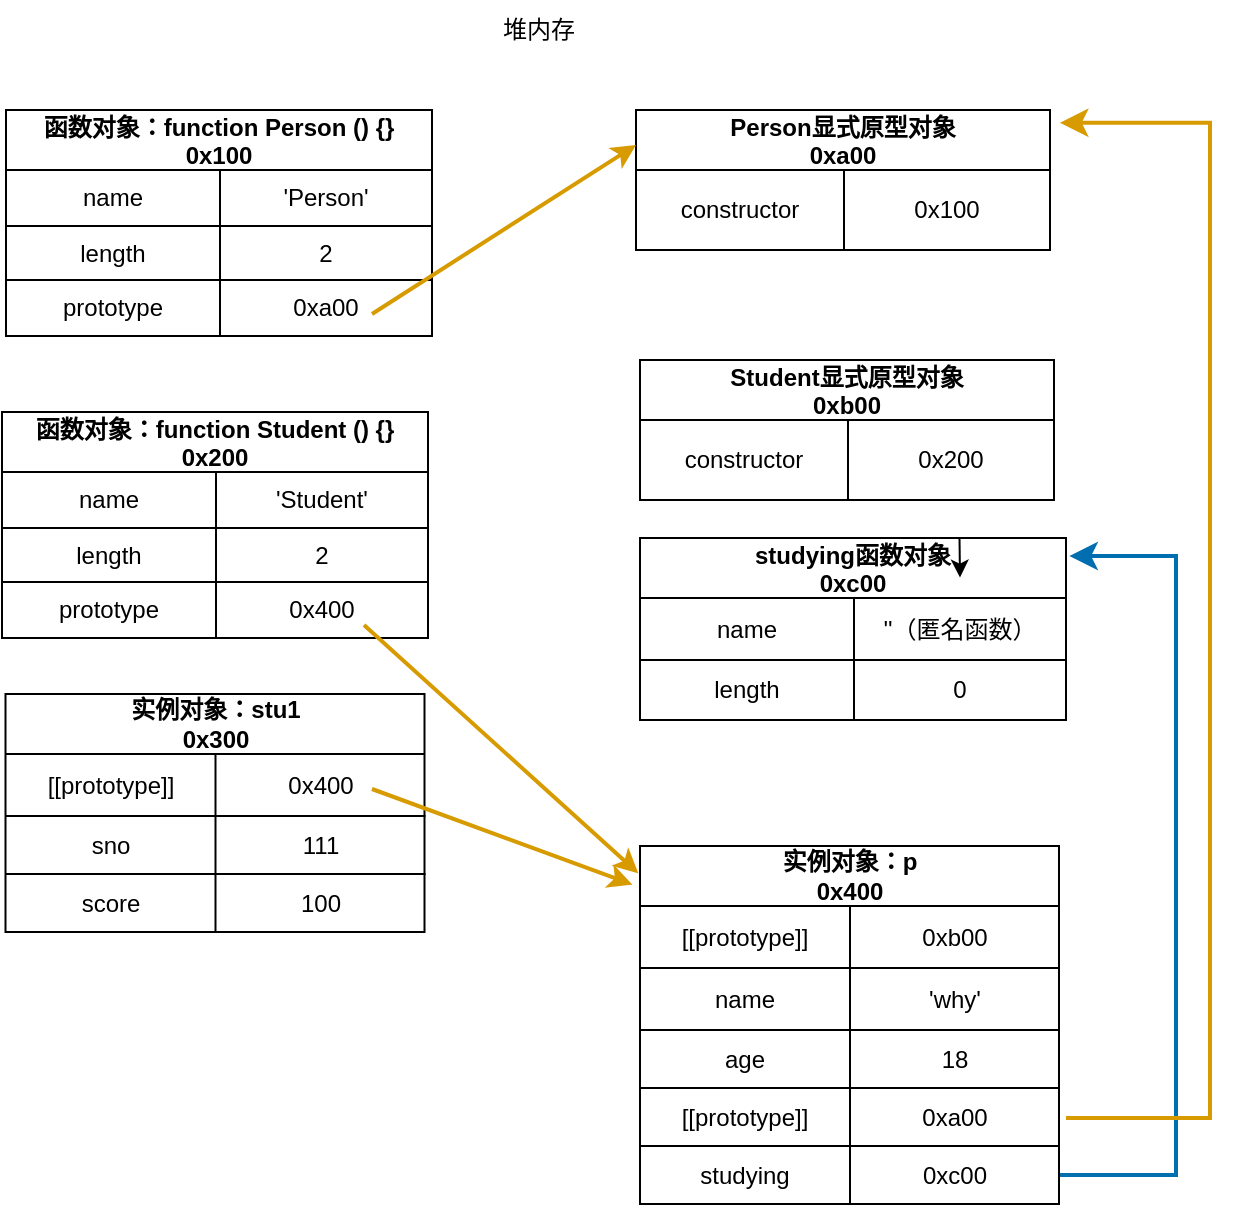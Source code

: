 <mxfile>
    <diagram id="DuiFsDTKwNbwaN0CRd7W" name="第 1 页">
        <mxGraphModel dx="1039" dy="962" grid="0" gridSize="10" guides="1" tooltips="1" connect="1" arrows="1" fold="1" page="0" pageScale="1" pageWidth="1169" pageHeight="1654" background="#ffffff" math="0" shadow="0">
            <root>
                <mxCell id="0"/>
                <mxCell id="1" parent="0"/>
                <mxCell id="2" value="函数对象：function Person () {}&#10;0x100" style="shape=table;startSize=30;container=1;collapsible=0;childLayout=tableLayout;fontStyle=1;align=center;rounded=0;labelBorderColor=none;sketch=0;strokeColor=#000000;fontColor=#000000;fillColor=none;" parent="1" vertex="1">
                    <mxGeometry x="-137" y="11" width="213" height="113" as="geometry"/>
                </mxCell>
                <mxCell id="3" value="" style="shape=tableRow;horizontal=0;startSize=0;swimlaneHead=0;swimlaneBody=0;top=0;left=0;bottom=0;right=0;collapsible=0;dropTarget=0;fillColor=none;points=[[0,0.5],[1,0.5]];portConstraint=eastwest;rounded=0;labelBorderColor=#000000;sketch=0;strokeColor=#000000;fontColor=#000000;" parent="2" vertex="1">
                    <mxGeometry y="30" width="213" height="28" as="geometry"/>
                </mxCell>
                <mxCell id="4" value="name" style="shape=partialRectangle;html=1;whiteSpace=wrap;connectable=0;fillColor=none;top=0;left=0;bottom=0;right=0;overflow=hidden;rounded=0;labelBorderColor=none;sketch=0;strokeColor=default;fontColor=#000000;" parent="3" vertex="1">
                    <mxGeometry width="107" height="28" as="geometry">
                        <mxRectangle width="107" height="28" as="alternateBounds"/>
                    </mxGeometry>
                </mxCell>
                <mxCell id="5" value="'Person'" style="shape=partialRectangle;html=1;whiteSpace=wrap;connectable=0;fillColor=none;top=0;left=0;bottom=0;right=0;overflow=hidden;rounded=0;labelBorderColor=none;sketch=0;strokeColor=#000000;fontColor=#000000;" parent="3" vertex="1">
                    <mxGeometry x="107" width="106" height="28" as="geometry">
                        <mxRectangle width="106" height="28" as="alternateBounds"/>
                    </mxGeometry>
                </mxCell>
                <mxCell id="6" value="" style="shape=tableRow;horizontal=0;startSize=0;swimlaneHead=0;swimlaneBody=0;top=0;left=0;bottom=0;right=0;collapsible=0;dropTarget=0;fillColor=none;points=[[0,0.5],[1,0.5]];portConstraint=eastwest;rounded=0;labelBorderColor=none;sketch=0;strokeColor=#000000;fontColor=#000000;labelBackgroundColor=default;" parent="2" vertex="1">
                    <mxGeometry y="58" width="213" height="27" as="geometry"/>
                </mxCell>
                <mxCell id="7" value="length" style="shape=partialRectangle;html=1;whiteSpace=wrap;connectable=0;fillColor=none;top=0;left=0;bottom=0;right=0;overflow=hidden;rounded=0;labelBorderColor=none;sketch=0;strokeColor=#000000;fontColor=#000000;" parent="6" vertex="1">
                    <mxGeometry width="107" height="27" as="geometry">
                        <mxRectangle width="107" height="27" as="alternateBounds"/>
                    </mxGeometry>
                </mxCell>
                <mxCell id="8" value="2" style="shape=partialRectangle;html=1;whiteSpace=wrap;connectable=0;fillColor=none;top=0;left=0;bottom=0;right=0;overflow=hidden;rounded=0;labelBorderColor=none;sketch=0;strokeColor=#000000;fontColor=#000000;" parent="6" vertex="1">
                    <mxGeometry x="107" width="106" height="27" as="geometry">
                        <mxRectangle width="106" height="27" as="alternateBounds"/>
                    </mxGeometry>
                </mxCell>
                <mxCell id="9" value="" style="shape=tableRow;horizontal=0;startSize=0;swimlaneHead=0;swimlaneBody=0;top=0;left=0;bottom=0;right=0;collapsible=0;dropTarget=0;fillColor=none;points=[[0,0.5],[1,0.5]];portConstraint=eastwest;rounded=0;labelBorderColor=#000000;sketch=0;strokeColor=#000000;fontColor=#000000;" parent="2" vertex="1">
                    <mxGeometry y="85" width="213" height="28" as="geometry"/>
                </mxCell>
                <mxCell id="10" value="prototype" style="shape=partialRectangle;html=1;whiteSpace=wrap;connectable=0;fillColor=none;top=0;left=0;bottom=0;right=0;overflow=hidden;rounded=0;labelBorderColor=none;sketch=0;strokeColor=#000000;fontColor=#000000;" parent="9" vertex="1">
                    <mxGeometry width="107" height="28" as="geometry">
                        <mxRectangle width="107" height="28" as="alternateBounds"/>
                    </mxGeometry>
                </mxCell>
                <mxCell id="11" value="0xa00" style="shape=partialRectangle;html=1;whiteSpace=wrap;connectable=0;fillColor=none;top=0;left=0;bottom=0;right=0;overflow=hidden;rounded=0;labelBorderColor=none;sketch=0;strokeColor=#000000;fontColor=#000000;" parent="9" vertex="1">
                    <mxGeometry x="107" width="106" height="28" as="geometry">
                        <mxRectangle width="106" height="28" as="alternateBounds"/>
                    </mxGeometry>
                </mxCell>
                <mxCell id="12" value="Person显式原型对象&#10;0xa00" style="shape=table;startSize=30;container=1;collapsible=0;childLayout=tableLayout;fontStyle=1;align=center;rounded=0;labelBorderColor=none;sketch=0;strokeColor=#000000;fontColor=#000000;fillColor=none;" parent="1" vertex="1">
                    <mxGeometry x="178" y="11" width="207" height="70" as="geometry"/>
                </mxCell>
                <mxCell id="13" value="" style="shape=tableRow;horizontal=0;startSize=0;swimlaneHead=0;swimlaneBody=0;top=0;left=0;bottom=0;right=0;collapsible=0;dropTarget=0;fillColor=none;points=[[0,0.5],[1,0.5]];portConstraint=eastwest;rounded=0;labelBorderColor=#000000;sketch=0;strokeColor=#000000;fontColor=#000000;" parent="12" vertex="1">
                    <mxGeometry y="30" width="207" height="40" as="geometry"/>
                </mxCell>
                <mxCell id="14" value="constructor" style="shape=partialRectangle;html=1;whiteSpace=wrap;connectable=0;fillColor=none;top=0;left=0;bottom=0;right=0;overflow=hidden;rounded=0;labelBorderColor=none;sketch=0;strokeColor=default;fontColor=#000000;" parent="13" vertex="1">
                    <mxGeometry width="104" height="40" as="geometry">
                        <mxRectangle width="104" height="40" as="alternateBounds"/>
                    </mxGeometry>
                </mxCell>
                <mxCell id="15" value="0x100" style="shape=partialRectangle;html=1;whiteSpace=wrap;connectable=0;fillColor=none;top=0;left=0;bottom=0;right=0;overflow=hidden;rounded=0;labelBorderColor=none;sketch=0;strokeColor=#000000;fontColor=#000000;" parent="13" vertex="1">
                    <mxGeometry x="104" width="103" height="40" as="geometry">
                        <mxRectangle width="103" height="40" as="alternateBounds"/>
                    </mxGeometry>
                </mxCell>
                <mxCell id="16" value="函数对象：function Student () {}&#10;0x200" style="shape=table;startSize=30;container=1;collapsible=0;childLayout=tableLayout;fontStyle=1;align=center;rounded=0;labelBorderColor=none;sketch=0;strokeColor=#000000;fontColor=#000000;fillColor=none;" parent="1" vertex="1">
                    <mxGeometry x="-139" y="162" width="213" height="113" as="geometry"/>
                </mxCell>
                <mxCell id="17" value="" style="shape=tableRow;horizontal=0;startSize=0;swimlaneHead=0;swimlaneBody=0;top=0;left=0;bottom=0;right=0;collapsible=0;dropTarget=0;fillColor=none;points=[[0,0.5],[1,0.5]];portConstraint=eastwest;rounded=0;labelBorderColor=#000000;sketch=0;strokeColor=#000000;fontColor=#000000;" parent="16" vertex="1">
                    <mxGeometry y="30" width="213" height="28" as="geometry"/>
                </mxCell>
                <mxCell id="18" value="name" style="shape=partialRectangle;html=1;whiteSpace=wrap;connectable=0;fillColor=none;top=0;left=0;bottom=0;right=0;overflow=hidden;rounded=0;labelBorderColor=none;sketch=0;strokeColor=default;fontColor=#000000;" parent="17" vertex="1">
                    <mxGeometry width="107" height="28" as="geometry">
                        <mxRectangle width="107" height="28" as="alternateBounds"/>
                    </mxGeometry>
                </mxCell>
                <mxCell id="19" value="'Student'" style="shape=partialRectangle;html=1;whiteSpace=wrap;connectable=0;fillColor=none;top=0;left=0;bottom=0;right=0;overflow=hidden;rounded=0;labelBorderColor=none;sketch=0;strokeColor=#000000;fontColor=#000000;" parent="17" vertex="1">
                    <mxGeometry x="107" width="106" height="28" as="geometry">
                        <mxRectangle width="106" height="28" as="alternateBounds"/>
                    </mxGeometry>
                </mxCell>
                <mxCell id="20" value="" style="shape=tableRow;horizontal=0;startSize=0;swimlaneHead=0;swimlaneBody=0;top=0;left=0;bottom=0;right=0;collapsible=0;dropTarget=0;fillColor=none;points=[[0,0.5],[1,0.5]];portConstraint=eastwest;rounded=0;labelBorderColor=none;sketch=0;strokeColor=#000000;fontColor=#000000;labelBackgroundColor=default;" parent="16" vertex="1">
                    <mxGeometry y="58" width="213" height="27" as="geometry"/>
                </mxCell>
                <mxCell id="21" value="length" style="shape=partialRectangle;html=1;whiteSpace=wrap;connectable=0;fillColor=none;top=0;left=0;bottom=0;right=0;overflow=hidden;rounded=0;labelBorderColor=none;sketch=0;strokeColor=#000000;fontColor=#000000;" parent="20" vertex="1">
                    <mxGeometry width="107" height="27" as="geometry">
                        <mxRectangle width="107" height="27" as="alternateBounds"/>
                    </mxGeometry>
                </mxCell>
                <mxCell id="22" value="2" style="shape=partialRectangle;html=1;whiteSpace=wrap;connectable=0;fillColor=none;top=0;left=0;bottom=0;right=0;overflow=hidden;rounded=0;labelBorderColor=none;sketch=0;strokeColor=#000000;fontColor=#000000;" parent="20" vertex="1">
                    <mxGeometry x="107" width="106" height="27" as="geometry">
                        <mxRectangle width="106" height="27" as="alternateBounds"/>
                    </mxGeometry>
                </mxCell>
                <mxCell id="23" value="" style="shape=tableRow;horizontal=0;startSize=0;swimlaneHead=0;swimlaneBody=0;top=0;left=0;bottom=0;right=0;collapsible=0;dropTarget=0;fillColor=none;points=[[0,0.5],[1,0.5]];portConstraint=eastwest;rounded=0;labelBorderColor=#000000;sketch=0;strokeColor=#000000;fontColor=#000000;" parent="16" vertex="1">
                    <mxGeometry y="85" width="213" height="28" as="geometry"/>
                </mxCell>
                <mxCell id="24" value="prototype" style="shape=partialRectangle;html=1;whiteSpace=wrap;connectable=0;fillColor=none;top=0;left=0;bottom=0;right=0;overflow=hidden;rounded=0;labelBorderColor=none;sketch=0;strokeColor=#000000;fontColor=#000000;" parent="23" vertex="1">
                    <mxGeometry width="107" height="28" as="geometry">
                        <mxRectangle width="107" height="28" as="alternateBounds"/>
                    </mxGeometry>
                </mxCell>
                <mxCell id="25" value="0x400" style="shape=partialRectangle;html=1;whiteSpace=wrap;connectable=0;fillColor=none;top=0;left=0;bottom=0;right=0;overflow=hidden;rounded=0;labelBorderColor=none;sketch=0;strokeColor=#000000;fontColor=#000000;" parent="23" vertex="1">
                    <mxGeometry x="107" width="106" height="28" as="geometry">
                        <mxRectangle width="106" height="28" as="alternateBounds"/>
                    </mxGeometry>
                </mxCell>
                <mxCell id="26" value="Student显式原型对象&#10;0xb00" style="shape=table;startSize=30;container=1;collapsible=0;childLayout=tableLayout;fontStyle=1;align=center;rounded=0;labelBorderColor=none;sketch=0;strokeColor=#000000;fontColor=#000000;fillColor=none;" parent="1" vertex="1">
                    <mxGeometry x="180" y="136" width="207" height="70" as="geometry"/>
                </mxCell>
                <mxCell id="27" value="" style="shape=tableRow;horizontal=0;startSize=0;swimlaneHead=0;swimlaneBody=0;top=0;left=0;bottom=0;right=0;collapsible=0;dropTarget=0;fillColor=none;points=[[0,0.5],[1,0.5]];portConstraint=eastwest;rounded=0;labelBorderColor=#000000;sketch=0;strokeColor=#000000;fontColor=#000000;" parent="26" vertex="1">
                    <mxGeometry y="30" width="207" height="40" as="geometry"/>
                </mxCell>
                <mxCell id="28" value="constructor" style="shape=partialRectangle;html=1;whiteSpace=wrap;connectable=0;fillColor=none;top=0;left=0;bottom=0;right=0;overflow=hidden;rounded=0;labelBorderColor=none;sketch=0;strokeColor=default;fontColor=#000000;" parent="27" vertex="1">
                    <mxGeometry width="104" height="40" as="geometry">
                        <mxRectangle width="104" height="40" as="alternateBounds"/>
                    </mxGeometry>
                </mxCell>
                <mxCell id="29" value="0x200" style="shape=partialRectangle;html=1;whiteSpace=wrap;connectable=0;fillColor=none;top=0;left=0;bottom=0;right=0;overflow=hidden;rounded=0;labelBorderColor=none;sketch=0;strokeColor=#000000;fontColor=#000000;" parent="27" vertex="1">
                    <mxGeometry x="104" width="103" height="40" as="geometry">
                        <mxRectangle width="103" height="40" as="alternateBounds"/>
                    </mxGeometry>
                </mxCell>
                <mxCell id="40" value="实例对象：stu1&lt;br&gt;0x300" style="shape=table;startSize=30;container=1;collapsible=0;childLayout=tableLayout;fontStyle=1;align=center;rounded=0;labelBorderColor=none;sketch=0;strokeColor=#000000;fontColor=#000000;fillColor=none;html=1;whiteSpace=wrap;" parent="1" vertex="1">
                    <mxGeometry x="-137.25" y="303" width="209.5" height="119" as="geometry"/>
                </mxCell>
                <mxCell id="41" style="shape=tableRow;horizontal=0;startSize=0;swimlaneHead=0;swimlaneBody=0;top=0;left=0;bottom=0;right=0;collapsible=0;dropTarget=0;fillColor=none;points=[[0,0.5],[1,0.5]];portConstraint=eastwest;rounded=0;labelBorderColor=#000000;sketch=0;strokeColor=#000000;fontColor=#000000;" parent="40" vertex="1">
                    <mxGeometry y="30" width="209.5" height="31" as="geometry"/>
                </mxCell>
                <mxCell id="42" value="[[prototype]]" style="shape=partialRectangle;html=1;whiteSpace=wrap;connectable=0;fillColor=none;top=0;left=0;bottom=0;right=0;overflow=hidden;rounded=0;labelBorderColor=none;sketch=0;strokeColor=default;fontColor=#000000;" parent="41" vertex="1">
                    <mxGeometry width="105" height="31" as="geometry">
                        <mxRectangle width="105" height="31" as="alternateBounds"/>
                    </mxGeometry>
                </mxCell>
                <mxCell id="43" value="0x400" style="shape=partialRectangle;html=1;whiteSpace=wrap;connectable=0;fillColor=none;top=0;left=0;bottom=0;right=0;overflow=hidden;rounded=0;labelBorderColor=none;sketch=0;strokeColor=#000000;fontColor=#000000;" parent="41" vertex="1">
                    <mxGeometry x="105" width="105" height="31" as="geometry">
                        <mxRectangle width="105" height="31" as="alternateBounds"/>
                    </mxGeometry>
                </mxCell>
                <mxCell id="50" value="" style="shape=tableRow;horizontal=0;startSize=0;swimlaneHead=0;swimlaneBody=0;top=0;left=0;bottom=0;right=0;collapsible=0;dropTarget=0;fillColor=none;points=[[0,0.5],[1,0.5]];portConstraint=eastwest;rounded=0;labelBorderColor=none;sketch=0;strokeColor=#000000;fontColor=#000000;labelBackgroundColor=default;" parent="40" vertex="1">
                    <mxGeometry y="61" width="209.5" height="29" as="geometry"/>
                </mxCell>
                <mxCell id="51" value="sno" style="shape=partialRectangle;html=1;whiteSpace=wrap;connectable=0;fillColor=none;top=0;left=0;bottom=0;right=0;overflow=hidden;rounded=0;labelBorderColor=none;sketch=0;strokeColor=#000000;fontColor=#000000;" parent="50" vertex="1">
                    <mxGeometry width="105" height="29" as="geometry">
                        <mxRectangle width="105" height="29" as="alternateBounds"/>
                    </mxGeometry>
                </mxCell>
                <mxCell id="52" value="111" style="shape=partialRectangle;html=1;whiteSpace=wrap;connectable=0;fillColor=none;top=0;left=0;bottom=0;right=0;overflow=hidden;rounded=0;labelBorderColor=none;sketch=0;strokeColor=#000000;fontColor=#000000;" parent="50" vertex="1">
                    <mxGeometry x="105" width="105" height="29" as="geometry">
                        <mxRectangle width="105" height="29" as="alternateBounds"/>
                    </mxGeometry>
                </mxCell>
                <mxCell id="53" value="" style="shape=tableRow;horizontal=0;startSize=0;swimlaneHead=0;swimlaneBody=0;top=0;left=0;bottom=0;right=0;collapsible=0;dropTarget=0;fillColor=none;points=[[0,0.5],[1,0.5]];portConstraint=eastwest;rounded=0;labelBorderColor=none;sketch=0;strokeColor=#000000;fontColor=#000000;labelBackgroundColor=default;" parent="40" vertex="1">
                    <mxGeometry y="90" width="209.5" height="29" as="geometry"/>
                </mxCell>
                <mxCell id="54" value="score" style="shape=partialRectangle;html=1;whiteSpace=wrap;connectable=0;fillColor=none;top=0;left=0;bottom=0;right=0;overflow=hidden;rounded=0;labelBorderColor=none;sketch=0;strokeColor=#000000;fontColor=#000000;" parent="53" vertex="1">
                    <mxGeometry width="105" height="29" as="geometry">
                        <mxRectangle width="105" height="29" as="alternateBounds"/>
                    </mxGeometry>
                </mxCell>
                <mxCell id="55" value="100" style="shape=partialRectangle;html=1;whiteSpace=wrap;connectable=0;fillColor=none;top=0;left=0;bottom=0;right=0;overflow=hidden;rounded=0;labelBorderColor=none;sketch=0;strokeColor=#000000;fontColor=#000000;" parent="53" vertex="1">
                    <mxGeometry x="105" width="105" height="29" as="geometry">
                        <mxRectangle width="105" height="29" as="alternateBounds"/>
                    </mxGeometry>
                </mxCell>
                <mxCell id="57" value="" style="endArrow=classic;html=1;strokeColor=#d79b00;fontColor=#000000;fillColor=#ffcd28;strokeWidth=2;gradientColor=#ffa500;entryX=0;entryY=0.25;entryDx=0;entryDy=0;exitX=1;exitY=0.5;exitDx=0;exitDy=0;" parent="1" target="12" edge="1">
                    <mxGeometry width="50" height="50" relative="1" as="geometry">
                        <mxPoint x="46" y="113" as="sourcePoint"/>
                        <mxPoint x="206" y="49" as="targetPoint"/>
                    </mxGeometry>
                </mxCell>
                <mxCell id="58" value="" style="endArrow=classic;html=1;strokeColor=#d79b00;fontColor=#000000;fillColor=#ffcd28;strokeWidth=2;gradientColor=#ffa500;exitX=1;exitY=0.5;exitDx=0;exitDy=0;entryX=-0.004;entryY=0.076;entryDx=0;entryDy=0;entryPerimeter=0;" parent="1" target="73" edge="1">
                    <mxGeometry width="50" height="50" relative="1" as="geometry">
                        <mxPoint x="42" y="268.5" as="sourcePoint"/>
                        <mxPoint x="170" y="39" as="targetPoint"/>
                    </mxGeometry>
                </mxCell>
                <mxCell id="59" value="" style="endArrow=classic;html=1;strokeColor=#d79b00;fontColor=#000000;fillColor=#ffcd28;strokeWidth=2;gradientColor=#ffa500;exitX=1;exitY=0.5;exitDx=0;exitDy=0;entryX=-0.018;entryY=0.108;entryDx=0;entryDy=0;entryPerimeter=0;" parent="1" target="73" edge="1">
                    <mxGeometry width="50" height="50" relative="1" as="geometry">
                        <mxPoint x="46" y="350.5" as="sourcePoint"/>
                        <mxPoint x="172" y="510" as="targetPoint"/>
                    </mxGeometry>
                </mxCell>
                <mxCell id="60" value="堆内存" style="shape=partialRectangle;html=1;whiteSpace=wrap;connectable=0;fillColor=none;top=0;left=0;bottom=0;right=0;overflow=hidden;rounded=0;labelBorderColor=none;sketch=0;strokeColor=default;fontColor=#000000;" parent="1" vertex="1">
                    <mxGeometry x="76" y="-43" width="107" height="28" as="geometry">
                        <mxRectangle width="107" height="28" as="alternateBounds"/>
                    </mxGeometry>
                </mxCell>
                <mxCell id="72" style="edgeStyle=none;html=1;exitX=0.75;exitY=0;exitDx=0;exitDy=0;" parent="1" source="64" edge="1">
                    <mxGeometry relative="1" as="geometry">
                        <mxPoint x="340" y="244.8" as="targetPoint"/>
                    </mxGeometry>
                </mxCell>
                <mxCell id="64" value="studying函数对象&#10;0xc00" style="shape=table;startSize=30;container=1;collapsible=0;childLayout=tableLayout;fontStyle=1;align=center;rounded=0;labelBorderColor=none;sketch=0;strokeColor=#000000;fontColor=#000000;fillColor=none;" parent="1" vertex="1">
                    <mxGeometry x="180" y="225" width="213" height="91" as="geometry"/>
                </mxCell>
                <mxCell id="65" value="" style="shape=tableRow;horizontal=0;startSize=0;swimlaneHead=0;swimlaneBody=0;top=0;left=0;bottom=0;right=0;collapsible=0;dropTarget=0;fillColor=none;points=[[0,0.5],[1,0.5]];portConstraint=eastwest;rounded=0;labelBorderColor=#000000;sketch=0;strokeColor=#000000;fontColor=#000000;" parent="64" vertex="1">
                    <mxGeometry y="30" width="213" height="31" as="geometry"/>
                </mxCell>
                <mxCell id="66" value="name" style="shape=partialRectangle;html=1;whiteSpace=wrap;connectable=0;fillColor=none;top=0;left=0;bottom=0;right=0;overflow=hidden;rounded=0;labelBorderColor=none;sketch=0;strokeColor=default;fontColor=#000000;" parent="65" vertex="1">
                    <mxGeometry width="107" height="31" as="geometry">
                        <mxRectangle width="107" height="31" as="alternateBounds"/>
                    </mxGeometry>
                </mxCell>
                <mxCell id="67" value="''（匿名函数）" style="shape=partialRectangle;html=1;whiteSpace=wrap;connectable=0;fillColor=none;top=0;left=0;bottom=0;right=0;overflow=hidden;rounded=0;labelBorderColor=none;sketch=0;strokeColor=#000000;fontColor=#000000;" parent="65" vertex="1">
                    <mxGeometry x="107" width="106" height="31" as="geometry">
                        <mxRectangle width="106" height="31" as="alternateBounds"/>
                    </mxGeometry>
                </mxCell>
                <mxCell id="68" value="" style="shape=tableRow;horizontal=0;startSize=0;swimlaneHead=0;swimlaneBody=0;top=0;left=0;bottom=0;right=0;collapsible=0;dropTarget=0;fillColor=none;points=[[0,0.5],[1,0.5]];portConstraint=eastwest;rounded=0;labelBorderColor=#000000;sketch=0;strokeColor=#000000;fontColor=#000000;" parent="64" vertex="1">
                    <mxGeometry y="61" width="213" height="30" as="geometry"/>
                </mxCell>
                <mxCell id="69" value="length" style="shape=partialRectangle;html=1;whiteSpace=wrap;connectable=0;fillColor=none;top=0;left=0;bottom=0;right=0;overflow=hidden;rounded=0;labelBorderColor=none;sketch=0;strokeColor=default;fontColor=#000000;" parent="68" vertex="1">
                    <mxGeometry width="107" height="30" as="geometry">
                        <mxRectangle width="107" height="30" as="alternateBounds"/>
                    </mxGeometry>
                </mxCell>
                <mxCell id="70" value="0" style="shape=partialRectangle;html=1;whiteSpace=wrap;connectable=0;fillColor=none;top=0;left=0;bottom=0;right=0;overflow=hidden;rounded=0;labelBorderColor=none;sketch=0;strokeColor=#000000;fontColor=#000000;" parent="68" vertex="1">
                    <mxGeometry x="107" width="106" height="30" as="geometry">
                        <mxRectangle width="106" height="30" as="alternateBounds"/>
                    </mxGeometry>
                </mxCell>
                <mxCell id="71" value="" style="edgeStyle=elbowEdgeStyle;elbow=horizontal;endArrow=classic;html=1;curved=0;rounded=0;endSize=8;startSize=8;exitX=1;exitY=0.5;exitDx=0;exitDy=0;entryX=1.008;entryY=0.099;entryDx=0;entryDy=0;entryPerimeter=0;fillColor=#1ba1e2;strokeColor=#006EAF;strokeWidth=2;" parent="1" source="92" target="64" edge="1">
                    <mxGeometry width="50" height="50" relative="1" as="geometry">
                        <mxPoint x="253" y="260" as="sourcePoint"/>
                        <mxPoint x="303" y="210" as="targetPoint"/>
                        <Array as="points">
                            <mxPoint x="448" y="202"/>
                        </Array>
                    </mxGeometry>
                </mxCell>
                <mxCell id="73" value="实例对象：p&lt;br&gt;0x400" style="shape=table;startSize=30;container=1;collapsible=0;childLayout=tableLayout;fontStyle=1;align=center;rounded=0;labelBorderColor=none;sketch=0;strokeColor=#000000;fontColor=#000000;fillColor=none;html=1;whiteSpace=wrap;" parent="1" vertex="1">
                    <mxGeometry x="180" y="379" width="209.5" height="179" as="geometry"/>
                </mxCell>
                <mxCell id="74" style="shape=tableRow;horizontal=0;startSize=0;swimlaneHead=0;swimlaneBody=0;top=0;left=0;bottom=0;right=0;collapsible=0;dropTarget=0;fillColor=none;points=[[0,0.5],[1,0.5]];portConstraint=eastwest;rounded=0;labelBorderColor=#000000;sketch=0;strokeColor=#000000;fontColor=#000000;" parent="73" vertex="1">
                    <mxGeometry y="30" width="209.5" height="31" as="geometry"/>
                </mxCell>
                <mxCell id="75" value="[[prototype]]" style="shape=partialRectangle;html=1;whiteSpace=wrap;connectable=0;fillColor=none;top=0;left=0;bottom=0;right=0;overflow=hidden;rounded=0;labelBorderColor=none;sketch=0;strokeColor=default;fontColor=#000000;" parent="74" vertex="1">
                    <mxGeometry width="105" height="31" as="geometry">
                        <mxRectangle width="105" height="31" as="alternateBounds"/>
                    </mxGeometry>
                </mxCell>
                <mxCell id="76" value="0xb00" style="shape=partialRectangle;html=1;whiteSpace=wrap;connectable=0;fillColor=none;top=0;left=0;bottom=0;right=0;overflow=hidden;rounded=0;labelBorderColor=none;sketch=0;strokeColor=#000000;fontColor=#000000;" parent="74" vertex="1">
                    <mxGeometry x="105" width="105" height="31" as="geometry">
                        <mxRectangle width="105" height="31" as="alternateBounds"/>
                    </mxGeometry>
                </mxCell>
                <mxCell id="77" value="" style="shape=tableRow;horizontal=0;startSize=0;swimlaneHead=0;swimlaneBody=0;top=0;left=0;bottom=0;right=0;collapsible=0;dropTarget=0;fillColor=none;points=[[0,0.5],[1,0.5]];portConstraint=eastwest;rounded=0;labelBorderColor=#000000;sketch=0;strokeColor=#000000;fontColor=#000000;" parent="73" vertex="1">
                    <mxGeometry y="61" width="209.5" height="31" as="geometry"/>
                </mxCell>
                <mxCell id="78" value="name" style="shape=partialRectangle;html=1;whiteSpace=wrap;connectable=0;fillColor=none;top=0;left=0;bottom=0;right=0;overflow=hidden;rounded=0;labelBorderColor=none;sketch=0;strokeColor=default;fontColor=#000000;" parent="77" vertex="1">
                    <mxGeometry width="105" height="31" as="geometry">
                        <mxRectangle width="105" height="31" as="alternateBounds"/>
                    </mxGeometry>
                </mxCell>
                <mxCell id="79" value="'why'" style="shape=partialRectangle;html=1;whiteSpace=wrap;connectable=0;fillColor=none;top=0;left=0;bottom=0;right=0;overflow=hidden;rounded=0;labelBorderColor=none;sketch=0;strokeColor=#000000;fontColor=#000000;" parent="77" vertex="1">
                    <mxGeometry x="105" width="105" height="31" as="geometry">
                        <mxRectangle width="105" height="31" as="alternateBounds"/>
                    </mxGeometry>
                </mxCell>
                <mxCell id="80" value="" style="shape=tableRow;horizontal=0;startSize=0;swimlaneHead=0;swimlaneBody=0;top=0;left=0;bottom=0;right=0;collapsible=0;dropTarget=0;fillColor=none;points=[[0,0.5],[1,0.5]];portConstraint=eastwest;rounded=0;labelBorderColor=none;sketch=0;strokeColor=#000000;fontColor=#000000;labelBackgroundColor=default;" parent="73" vertex="1">
                    <mxGeometry y="92" width="209.5" height="29" as="geometry"/>
                </mxCell>
                <mxCell id="81" value="age" style="shape=partialRectangle;html=1;whiteSpace=wrap;connectable=0;fillColor=none;top=0;left=0;bottom=0;right=0;overflow=hidden;rounded=0;labelBorderColor=none;sketch=0;strokeColor=#000000;fontColor=#000000;" parent="80" vertex="1">
                    <mxGeometry width="105" height="29" as="geometry">
                        <mxRectangle width="105" height="29" as="alternateBounds"/>
                    </mxGeometry>
                </mxCell>
                <mxCell id="82" value="18" style="shape=partialRectangle;html=1;whiteSpace=wrap;connectable=0;fillColor=none;top=0;left=0;bottom=0;right=0;overflow=hidden;rounded=0;labelBorderColor=none;sketch=0;strokeColor=#000000;fontColor=#000000;" parent="80" vertex="1">
                    <mxGeometry x="105" width="105" height="29" as="geometry">
                        <mxRectangle width="105" height="29" as="alternateBounds"/>
                    </mxGeometry>
                </mxCell>
                <mxCell id="86" value="" style="shape=tableRow;horizontal=0;startSize=0;swimlaneHead=0;swimlaneBody=0;top=0;left=0;bottom=0;right=0;collapsible=0;dropTarget=0;fillColor=none;points=[[0,0.5],[1,0.5]];portConstraint=eastwest;rounded=0;labelBorderColor=none;sketch=0;strokeColor=#000000;fontColor=#000000;labelBackgroundColor=default;" parent="73" vertex="1">
                    <mxGeometry y="121" width="209.5" height="29" as="geometry"/>
                </mxCell>
                <mxCell id="87" value="[[prototype]]" style="shape=partialRectangle;html=1;whiteSpace=wrap;connectable=0;fillColor=none;top=0;left=0;bottom=0;right=0;overflow=hidden;rounded=0;labelBorderColor=none;sketch=0;strokeColor=#000000;fontColor=#000000;" parent="86" vertex="1">
                    <mxGeometry width="105" height="29" as="geometry">
                        <mxRectangle width="105" height="29" as="alternateBounds"/>
                    </mxGeometry>
                </mxCell>
                <mxCell id="88" value="0xa00" style="shape=partialRectangle;html=1;whiteSpace=wrap;connectable=0;fillColor=none;top=0;left=0;bottom=0;right=0;overflow=hidden;rounded=0;labelBorderColor=none;sketch=0;strokeColor=#000000;fontColor=#000000;" parent="86" vertex="1">
                    <mxGeometry x="105" width="105" height="29" as="geometry">
                        <mxRectangle width="105" height="29" as="alternateBounds"/>
                    </mxGeometry>
                </mxCell>
                <mxCell id="92" value="" style="shape=tableRow;horizontal=0;startSize=0;swimlaneHead=0;swimlaneBody=0;top=0;left=0;bottom=0;right=0;collapsible=0;dropTarget=0;fillColor=none;points=[[0,0.5],[1,0.5]];portConstraint=eastwest;rounded=0;labelBorderColor=none;sketch=0;strokeColor=#000000;fontColor=#000000;labelBackgroundColor=default;" parent="73" vertex="1">
                    <mxGeometry y="150" width="209.5" height="29" as="geometry"/>
                </mxCell>
                <mxCell id="93" value="studying" style="shape=partialRectangle;html=1;whiteSpace=wrap;connectable=0;fillColor=none;top=0;left=0;bottom=0;right=0;overflow=hidden;rounded=0;labelBorderColor=none;sketch=0;strokeColor=#000000;fontColor=#000000;" parent="92" vertex="1">
                    <mxGeometry width="105" height="29" as="geometry">
                        <mxRectangle width="105" height="29" as="alternateBounds"/>
                    </mxGeometry>
                </mxCell>
                <mxCell id="94" value="0xc00" style="shape=partialRectangle;html=1;whiteSpace=wrap;connectable=0;fillColor=none;top=0;left=0;bottom=0;right=0;overflow=hidden;rounded=0;labelBorderColor=none;sketch=0;strokeColor=#000000;fontColor=#000000;" parent="92" vertex="1">
                    <mxGeometry x="105" width="105" height="29" as="geometry">
                        <mxRectangle width="105" height="29" as="alternateBounds"/>
                    </mxGeometry>
                </mxCell>
                <mxCell id="91" value="" style="edgeStyle=elbowEdgeStyle;elbow=horizontal;endArrow=classic;html=1;curved=0;rounded=0;endSize=8;startSize=8;exitX=1;exitY=0.5;exitDx=0;exitDy=0;fillColor=#ffcd28;gradientColor=#ffa500;strokeColor=#d79b00;strokeWidth=2;entryX=1.024;entryY=0.091;entryDx=0;entryDy=0;entryPerimeter=0;" parent="1" target="12" edge="1">
                    <mxGeometry width="50" height="50" relative="1" as="geometry">
                        <mxPoint x="393.0" y="515" as="sourcePoint"/>
                        <mxPoint x="450" y="337" as="targetPoint"/>
                        <Array as="points">
                            <mxPoint x="465" y="267"/>
                        </Array>
                    </mxGeometry>
                </mxCell>
            </root>
        </mxGraphModel>
    </diagram>
</mxfile>